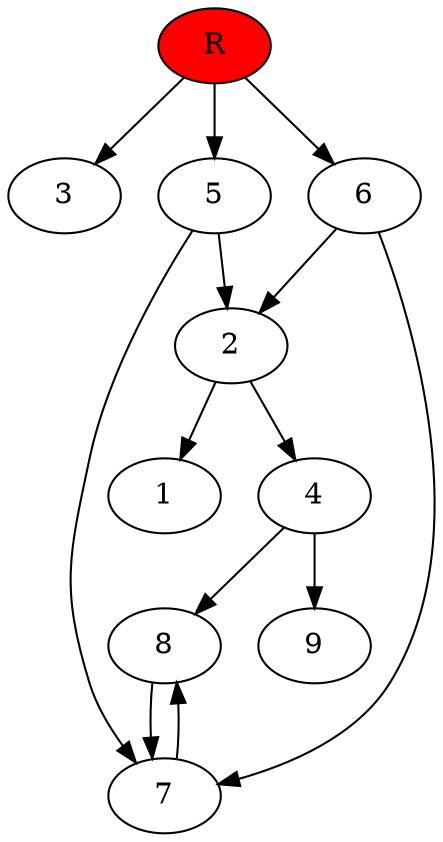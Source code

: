 digraph prb17944 {
	1
	2
	3
	4
	5
	6
	7
	8
	R [fillcolor="#ff0000" style=filled]
	2 -> 1
	2 -> 4
	4 -> 8
	4 -> 9
	5 -> 2
	5 -> 7
	6 -> 2
	6 -> 7
	7 -> 8
	8 -> 7
	R -> 3
	R -> 5
	R -> 6
}
